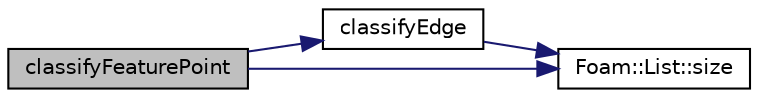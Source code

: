 digraph "classifyFeaturePoint"
{
  bgcolor="transparent";
  edge [fontname="Helvetica",fontsize="10",labelfontname="Helvetica",labelfontsize="10"];
  node [fontname="Helvetica",fontsize="10",shape=record];
  rankdir="LR";
  Node321 [label="classifyFeaturePoint",height=0.2,width=0.4,color="black", fillcolor="grey75", style="filled", fontcolor="black"];
  Node321 -> Node322 [color="midnightblue",fontsize="10",style="solid",fontname="Helvetica"];
  Node322 [label="classifyEdge",height=0.2,width=0.4,color="black",URL="$a22549.html#a96e7e1b15507368f02211747cb417b13",tooltip="Classify the type of feature edge. Requires face centre 0 to face. "];
  Node322 -> Node323 [color="midnightblue",fontsize="10",style="solid",fontname="Helvetica"];
  Node323 [label="Foam::List::size",height=0.2,width=0.4,color="black",URL="$a26833.html#a8a5f6fa29bd4b500caf186f60245b384",tooltip="Override size to be inconsistent with allocated storage. "];
  Node321 -> Node323 [color="midnightblue",fontsize="10",style="solid",fontname="Helvetica"];
}
